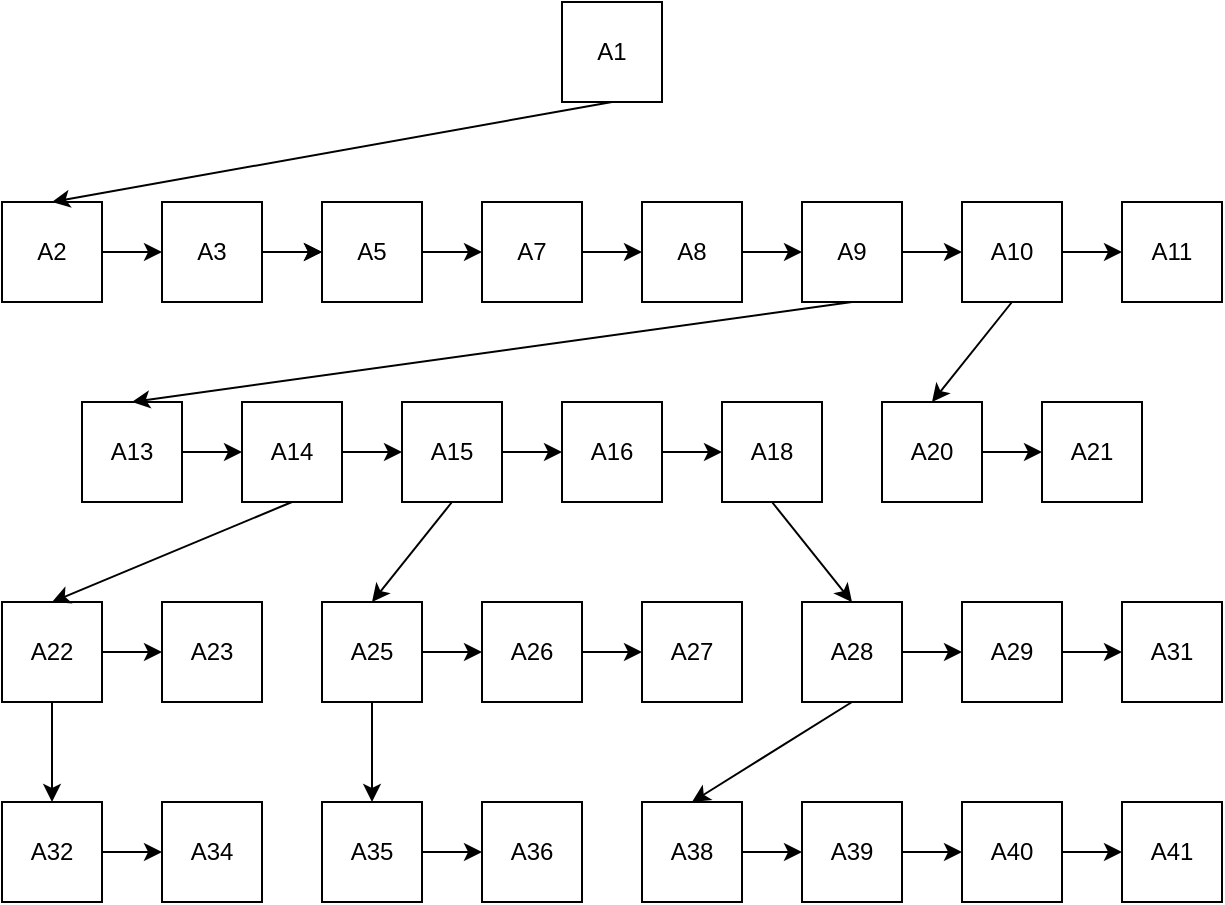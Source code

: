 <mxfile version="15.7.1" type="github">
  <diagram id="pqvs_DR59SyMPePzqnv_" name="Page-1">
    <mxGraphModel dx="1278" dy="489" grid="1" gridSize="10" guides="1" tooltips="1" connect="1" arrows="1" fold="1" page="1" pageScale="1" pageWidth="2336" pageHeight="1654" math="0" shadow="0">
      <root>
        <mxCell id="0" />
        <mxCell id="1" parent="0" />
        <mxCell id="ofF9UcVz3urmuUXSZ8fn-1" value="A1" style="whiteSpace=wrap;html=1;aspect=fixed;" vertex="1" parent="1">
          <mxGeometry x="340" y="140" width="50" height="50" as="geometry" />
        </mxCell>
        <mxCell id="ofF9UcVz3urmuUXSZ8fn-2" value="A2" style="whiteSpace=wrap;html=1;aspect=fixed;" vertex="1" parent="1">
          <mxGeometry x="60" y="240" width="50" height="50" as="geometry" />
        </mxCell>
        <mxCell id="ofF9UcVz3urmuUXSZ8fn-3" value="A9" style="whiteSpace=wrap;html=1;aspect=fixed;" vertex="1" parent="1">
          <mxGeometry x="460" y="240" width="50" height="50" as="geometry" />
        </mxCell>
        <mxCell id="ofF9UcVz3urmuUXSZ8fn-4" value="A10" style="whiteSpace=wrap;html=1;aspect=fixed;" vertex="1" parent="1">
          <mxGeometry x="540" y="240" width="50" height="50" as="geometry" />
        </mxCell>
        <mxCell id="ofF9UcVz3urmuUXSZ8fn-5" value="A11" style="whiteSpace=wrap;html=1;aspect=fixed;" vertex="1" parent="1">
          <mxGeometry x="620" y="240" width="50" height="50" as="geometry" />
        </mxCell>
        <mxCell id="ofF9UcVz3urmuUXSZ8fn-6" value="A8" style="whiteSpace=wrap;html=1;aspect=fixed;" vertex="1" parent="1">
          <mxGeometry x="380" y="240" width="50" height="50" as="geometry" />
        </mxCell>
        <mxCell id="ofF9UcVz3urmuUXSZ8fn-7" value="A7" style="whiteSpace=wrap;html=1;aspect=fixed;" vertex="1" parent="1">
          <mxGeometry x="300" y="240" width="50" height="50" as="geometry" />
        </mxCell>
        <mxCell id="ofF9UcVz3urmuUXSZ8fn-8" value="A5" style="whiteSpace=wrap;html=1;aspect=fixed;" vertex="1" parent="1">
          <mxGeometry x="220" y="240" width="50" height="50" as="geometry" />
        </mxCell>
        <mxCell id="ofF9UcVz3urmuUXSZ8fn-80" value="" style="edgeStyle=none;rounded=0;orthogonalLoop=1;jettySize=auto;html=1;" edge="1" parent="1" source="ofF9UcVz3urmuUXSZ8fn-9" target="ofF9UcVz3urmuUXSZ8fn-8">
          <mxGeometry relative="1" as="geometry" />
        </mxCell>
        <mxCell id="ofF9UcVz3urmuUXSZ8fn-9" value="A3" style="whiteSpace=wrap;html=1;aspect=fixed;" vertex="1" parent="1">
          <mxGeometry x="140" y="240" width="50" height="50" as="geometry" />
        </mxCell>
        <mxCell id="ofF9UcVz3urmuUXSZ8fn-20" value="A21" style="whiteSpace=wrap;html=1;aspect=fixed;" vertex="1" parent="1">
          <mxGeometry x="580" y="340" width="50" height="50" as="geometry" />
        </mxCell>
        <mxCell id="ofF9UcVz3urmuUXSZ8fn-21" value="A13" style="whiteSpace=wrap;html=1;aspect=fixed;" vertex="1" parent="1">
          <mxGeometry x="100" y="340" width="50" height="50" as="geometry" />
        </mxCell>
        <mxCell id="ofF9UcVz3urmuUXSZ8fn-22" value="A14" style="whiteSpace=wrap;html=1;aspect=fixed;" vertex="1" parent="1">
          <mxGeometry x="180" y="340" width="50" height="50" as="geometry" />
        </mxCell>
        <mxCell id="ofF9UcVz3urmuUXSZ8fn-23" value="A15" style="whiteSpace=wrap;html=1;aspect=fixed;" vertex="1" parent="1">
          <mxGeometry x="260" y="340" width="50" height="50" as="geometry" />
        </mxCell>
        <mxCell id="ofF9UcVz3urmuUXSZ8fn-24" value="A20" style="whiteSpace=wrap;html=1;aspect=fixed;" vertex="1" parent="1">
          <mxGeometry x="500" y="340" width="50" height="50" as="geometry" />
        </mxCell>
        <mxCell id="ofF9UcVz3urmuUXSZ8fn-26" value="A18" style="whiteSpace=wrap;html=1;aspect=fixed;" vertex="1" parent="1">
          <mxGeometry x="420" y="340" width="50" height="50" as="geometry" />
        </mxCell>
        <mxCell id="ofF9UcVz3urmuUXSZ8fn-28" value="A16" style="whiteSpace=wrap;html=1;aspect=fixed;" vertex="1" parent="1">
          <mxGeometry x="340" y="340" width="50" height="50" as="geometry" />
        </mxCell>
        <mxCell id="ofF9UcVz3urmuUXSZ8fn-38" value="A22" style="whiteSpace=wrap;html=1;aspect=fixed;" vertex="1" parent="1">
          <mxGeometry x="60" y="440" width="50" height="50" as="geometry" />
        </mxCell>
        <mxCell id="ofF9UcVz3urmuUXSZ8fn-39" value="A23" style="whiteSpace=wrap;html=1;aspect=fixed;" vertex="1" parent="1">
          <mxGeometry x="140" y="440" width="50" height="50" as="geometry" />
        </mxCell>
        <mxCell id="ofF9UcVz3urmuUXSZ8fn-40" value="A25" style="whiteSpace=wrap;html=1;aspect=fixed;" vertex="1" parent="1">
          <mxGeometry x="220" y="440" width="50" height="50" as="geometry" />
        </mxCell>
        <mxCell id="ofF9UcVz3urmuUXSZ8fn-41" value="A26" style="whiteSpace=wrap;html=1;aspect=fixed;" vertex="1" parent="1">
          <mxGeometry x="300" y="440" width="50" height="50" as="geometry" />
        </mxCell>
        <mxCell id="ofF9UcVz3urmuUXSZ8fn-42" value="A27" style="whiteSpace=wrap;html=1;aspect=fixed;" vertex="1" parent="1">
          <mxGeometry x="380" y="440" width="50" height="50" as="geometry" />
        </mxCell>
        <mxCell id="ofF9UcVz3urmuUXSZ8fn-43" value="A28" style="whiteSpace=wrap;html=1;aspect=fixed;" vertex="1" parent="1">
          <mxGeometry x="460" y="440" width="50" height="50" as="geometry" />
        </mxCell>
        <mxCell id="ofF9UcVz3urmuUXSZ8fn-44" value="A29" style="whiteSpace=wrap;html=1;aspect=fixed;" vertex="1" parent="1">
          <mxGeometry x="540" y="440" width="50" height="50" as="geometry" />
        </mxCell>
        <mxCell id="ofF9UcVz3urmuUXSZ8fn-45" value="A31" style="whiteSpace=wrap;html=1;aspect=fixed;" vertex="1" parent="1">
          <mxGeometry x="620" y="440" width="50" height="50" as="geometry" />
        </mxCell>
        <mxCell id="ofF9UcVz3urmuUXSZ8fn-54" value="A35" style="whiteSpace=wrap;html=1;aspect=fixed;" vertex="1" parent="1">
          <mxGeometry x="220" y="540" width="50" height="50" as="geometry" />
        </mxCell>
        <mxCell id="ofF9UcVz3urmuUXSZ8fn-55" value="A32" style="whiteSpace=wrap;html=1;aspect=fixed;" vertex="1" parent="1">
          <mxGeometry x="60" y="540" width="50" height="50" as="geometry" />
        </mxCell>
        <mxCell id="ofF9UcVz3urmuUXSZ8fn-57" value="A34" style="whiteSpace=wrap;html=1;aspect=fixed;" vertex="1" parent="1">
          <mxGeometry x="140" y="540" width="50" height="50" as="geometry" />
        </mxCell>
        <mxCell id="ofF9UcVz3urmuUXSZ8fn-58" value="A40" style="whiteSpace=wrap;html=1;aspect=fixed;" vertex="1" parent="1">
          <mxGeometry x="540" y="540" width="50" height="50" as="geometry" />
        </mxCell>
        <mxCell id="ofF9UcVz3urmuUXSZ8fn-59" value="A39" style="whiteSpace=wrap;html=1;aspect=fixed;" vertex="1" parent="1">
          <mxGeometry x="460" y="540" width="50" height="50" as="geometry" />
        </mxCell>
        <mxCell id="ofF9UcVz3urmuUXSZ8fn-60" value="A36" style="whiteSpace=wrap;html=1;aspect=fixed;" vertex="1" parent="1">
          <mxGeometry x="300" y="540" width="50" height="50" as="geometry" />
        </mxCell>
        <mxCell id="ofF9UcVz3urmuUXSZ8fn-68" value="" style="endArrow=classic;html=1;rounded=0;exitX=0.5;exitY=1;exitDx=0;exitDy=0;entryX=0.5;entryY=0;entryDx=0;entryDy=0;" edge="1" parent="1" source="ofF9UcVz3urmuUXSZ8fn-1" target="ofF9UcVz3urmuUXSZ8fn-2">
          <mxGeometry width="50" height="50" relative="1" as="geometry">
            <mxPoint x="130" y="180" as="sourcePoint" />
            <mxPoint x="180" y="130" as="targetPoint" />
          </mxGeometry>
        </mxCell>
        <mxCell id="ofF9UcVz3urmuUXSZ8fn-69" value="" style="endArrow=classic;html=1;rounded=0;exitX=1;exitY=0.5;exitDx=0;exitDy=0;entryX=0;entryY=0.5;entryDx=0;entryDy=0;" edge="1" parent="1" source="ofF9UcVz3urmuUXSZ8fn-2" target="ofF9UcVz3urmuUXSZ8fn-9">
          <mxGeometry width="50" height="50" relative="1" as="geometry">
            <mxPoint x="50" y="210" as="sourcePoint" />
            <mxPoint x="100" y="160" as="targetPoint" />
          </mxGeometry>
        </mxCell>
        <mxCell id="ofF9UcVz3urmuUXSZ8fn-70" value="" style="endArrow=classic;html=1;rounded=0;exitX=1;exitY=0.5;exitDx=0;exitDy=0;entryX=0;entryY=0.5;entryDx=0;entryDy=0;" edge="1" parent="1" source="ofF9UcVz3urmuUXSZ8fn-9" target="ofF9UcVz3urmuUXSZ8fn-8">
          <mxGeometry width="50" height="50" relative="1" as="geometry">
            <mxPoint x="120" y="275" as="sourcePoint" />
            <mxPoint x="150" y="275" as="targetPoint" />
          </mxGeometry>
        </mxCell>
        <mxCell id="ofF9UcVz3urmuUXSZ8fn-71" value="" style="endArrow=classic;html=1;rounded=0;exitX=0.5;exitY=1;exitDx=0;exitDy=0;entryX=0.5;entryY=0;entryDx=0;entryDy=0;" edge="1" parent="1" source="ofF9UcVz3urmuUXSZ8fn-3" target="ofF9UcVz3urmuUXSZ8fn-21">
          <mxGeometry width="50" height="50" relative="1" as="geometry">
            <mxPoint x="40" y="220" as="sourcePoint" />
            <mxPoint x="90" y="170" as="targetPoint" />
          </mxGeometry>
        </mxCell>
        <mxCell id="ofF9UcVz3urmuUXSZ8fn-72" value="" style="endArrow=classic;html=1;rounded=0;exitX=0.5;exitY=1;exitDx=0;exitDy=0;entryX=0.5;entryY=0;entryDx=0;entryDy=0;" edge="1" parent="1" source="ofF9UcVz3urmuUXSZ8fn-4" target="ofF9UcVz3urmuUXSZ8fn-24">
          <mxGeometry width="50" height="50" relative="1" as="geometry">
            <mxPoint x="80" y="260" as="sourcePoint" />
            <mxPoint x="130" y="210" as="targetPoint" />
          </mxGeometry>
        </mxCell>
        <mxCell id="ofF9UcVz3urmuUXSZ8fn-73" value="" style="endArrow=classic;html=1;rounded=0;exitX=0.5;exitY=1;exitDx=0;exitDy=0;entryX=0.5;entryY=0;entryDx=0;entryDy=0;" edge="1" parent="1" source="ofF9UcVz3urmuUXSZ8fn-22" target="ofF9UcVz3urmuUXSZ8fn-38">
          <mxGeometry width="50" height="50" relative="1" as="geometry">
            <mxPoint y="480" as="sourcePoint" />
            <mxPoint x="50" y="430" as="targetPoint" />
          </mxGeometry>
        </mxCell>
        <mxCell id="ofF9UcVz3urmuUXSZ8fn-74" value="" style="endArrow=classic;html=1;rounded=0;exitX=0.5;exitY=1;exitDx=0;exitDy=0;entryX=0.5;entryY=0;entryDx=0;entryDy=0;" edge="1" parent="1" source="ofF9UcVz3urmuUXSZ8fn-23" target="ofF9UcVz3urmuUXSZ8fn-40">
          <mxGeometry width="50" height="50" relative="1" as="geometry">
            <mxPoint x="90" y="480" as="sourcePoint" />
            <mxPoint x="140" y="430" as="targetPoint" />
          </mxGeometry>
        </mxCell>
        <mxCell id="ofF9UcVz3urmuUXSZ8fn-75" value="" style="endArrow=classic;html=1;rounded=0;exitX=0.5;exitY=1;exitDx=0;exitDy=0;entryX=0.5;entryY=0;entryDx=0;entryDy=0;" edge="1" parent="1" source="ofF9UcVz3urmuUXSZ8fn-26" target="ofF9UcVz3urmuUXSZ8fn-43">
          <mxGeometry width="50" height="50" relative="1" as="geometry">
            <mxPoint x="360" y="450" as="sourcePoint" />
            <mxPoint x="410" y="400" as="targetPoint" />
          </mxGeometry>
        </mxCell>
        <mxCell id="ofF9UcVz3urmuUXSZ8fn-77" value="" style="endArrow=classic;html=1;rounded=0;exitX=0.5;exitY=1;exitDx=0;exitDy=0;entryX=0.5;entryY=0;entryDx=0;entryDy=0;" edge="1" parent="1" source="ofF9UcVz3urmuUXSZ8fn-38" target="ofF9UcVz3urmuUXSZ8fn-55">
          <mxGeometry width="50" height="50" relative="1" as="geometry">
            <mxPoint x="80" y="530" as="sourcePoint" />
            <mxPoint x="130" y="480" as="targetPoint" />
          </mxGeometry>
        </mxCell>
        <mxCell id="ofF9UcVz3urmuUXSZ8fn-78" value="" style="endArrow=classic;html=1;rounded=0;exitX=0.5;exitY=1;exitDx=0;exitDy=0;entryX=0.5;entryY=0;entryDx=0;entryDy=0;" edge="1" parent="1" source="ofF9UcVz3urmuUXSZ8fn-40" target="ofF9UcVz3urmuUXSZ8fn-54">
          <mxGeometry width="50" height="50" relative="1" as="geometry">
            <mxPoint x="230" y="550" as="sourcePoint" />
            <mxPoint x="280" y="500" as="targetPoint" />
          </mxGeometry>
        </mxCell>
        <mxCell id="ofF9UcVz3urmuUXSZ8fn-79" value="" style="endArrow=classic;html=1;rounded=0;exitX=0.5;exitY=1;exitDx=0;exitDy=0;entryX=0.5;entryY=0;entryDx=0;entryDy=0;" edge="1" parent="1" source="ofF9UcVz3urmuUXSZ8fn-43" target="ofF9UcVz3urmuUXSZ8fn-107">
          <mxGeometry width="50" height="50" relative="1" as="geometry">
            <mxPoint x="270" y="515" as="sourcePoint" />
            <mxPoint x="340.711" y="465" as="targetPoint" />
          </mxGeometry>
        </mxCell>
        <mxCell id="ofF9UcVz3urmuUXSZ8fn-82" value="" style="endArrow=classic;html=1;rounded=0;exitX=1;exitY=0.5;exitDx=0;exitDy=0;entryX=0;entryY=0.5;entryDx=0;entryDy=0;" edge="1" parent="1" source="ofF9UcVz3urmuUXSZ8fn-8" target="ofF9UcVz3urmuUXSZ8fn-7">
          <mxGeometry width="50" height="50" relative="1" as="geometry">
            <mxPoint x="810" y="280" as="sourcePoint" />
            <mxPoint x="490" y="170" as="targetPoint" />
          </mxGeometry>
        </mxCell>
        <mxCell id="ofF9UcVz3urmuUXSZ8fn-83" value="" style="endArrow=classic;html=1;rounded=0;exitX=1;exitY=0.5;exitDx=0;exitDy=0;entryX=0;entryY=0.5;entryDx=0;entryDy=0;" edge="1" parent="1" source="ofF9UcVz3urmuUXSZ8fn-7" target="ofF9UcVz3urmuUXSZ8fn-6">
          <mxGeometry width="50" height="50" relative="1" as="geometry">
            <mxPoint x="550" y="150" as="sourcePoint" />
            <mxPoint x="600" y="100" as="targetPoint" />
          </mxGeometry>
        </mxCell>
        <mxCell id="ofF9UcVz3urmuUXSZ8fn-84" value="" style="endArrow=classic;html=1;rounded=0;exitX=1;exitY=0.5;exitDx=0;exitDy=0;entryX=0;entryY=0.5;entryDx=0;entryDy=0;" edge="1" parent="1" source="ofF9UcVz3urmuUXSZ8fn-6" target="ofF9UcVz3urmuUXSZ8fn-3">
          <mxGeometry width="50" height="50" relative="1" as="geometry">
            <mxPoint x="510" y="180" as="sourcePoint" />
            <mxPoint x="560" y="130" as="targetPoint" />
          </mxGeometry>
        </mxCell>
        <mxCell id="ofF9UcVz3urmuUXSZ8fn-85" value="" style="endArrow=classic;html=1;rounded=0;exitX=1;exitY=0.5;exitDx=0;exitDy=0;entryX=0;entryY=0.5;entryDx=0;entryDy=0;" edge="1" parent="1" source="ofF9UcVz3urmuUXSZ8fn-3" target="ofF9UcVz3urmuUXSZ8fn-4">
          <mxGeometry width="50" height="50" relative="1" as="geometry">
            <mxPoint x="490" y="160" as="sourcePoint" />
            <mxPoint x="540" y="110" as="targetPoint" />
          </mxGeometry>
        </mxCell>
        <mxCell id="ofF9UcVz3urmuUXSZ8fn-86" value="" style="endArrow=classic;html=1;rounded=0;exitX=1;exitY=0.5;exitDx=0;exitDy=0;entryX=0;entryY=0.5;entryDx=0;entryDy=0;" edge="1" parent="1" source="ofF9UcVz3urmuUXSZ8fn-4" target="ofF9UcVz3urmuUXSZ8fn-5">
          <mxGeometry width="50" height="50" relative="1" as="geometry">
            <mxPoint x="640" y="190" as="sourcePoint" />
            <mxPoint x="690" y="140" as="targetPoint" />
          </mxGeometry>
        </mxCell>
        <mxCell id="ofF9UcVz3urmuUXSZ8fn-87" value="" style="endArrow=classic;html=1;rounded=0;exitX=1;exitY=0.5;exitDx=0;exitDy=0;entryX=0;entryY=0.5;entryDx=0;entryDy=0;" edge="1" parent="1" source="ofF9UcVz3urmuUXSZ8fn-24" target="ofF9UcVz3urmuUXSZ8fn-20">
          <mxGeometry width="50" height="50" relative="1" as="geometry">
            <mxPoint x="910" y="190" as="sourcePoint" />
            <mxPoint x="960" y="140" as="targetPoint" />
          </mxGeometry>
        </mxCell>
        <mxCell id="ofF9UcVz3urmuUXSZ8fn-88" value="" style="endArrow=classic;html=1;rounded=0;exitX=1;exitY=0.5;exitDx=0;exitDy=0;" edge="1" parent="1" source="ofF9UcVz3urmuUXSZ8fn-21">
          <mxGeometry width="50" height="50" relative="1" as="geometry">
            <mxPoint x="720" y="375" as="sourcePoint" />
            <mxPoint x="180" y="365" as="targetPoint" />
          </mxGeometry>
        </mxCell>
        <mxCell id="ofF9UcVz3urmuUXSZ8fn-89" value="" style="endArrow=classic;html=1;rounded=0;exitX=1;exitY=0.5;exitDx=0;exitDy=0;" edge="1" parent="1" source="ofF9UcVz3urmuUXSZ8fn-22" target="ofF9UcVz3urmuUXSZ8fn-23">
          <mxGeometry width="50" height="50" relative="1" as="geometry">
            <mxPoint x="270" y="410" as="sourcePoint" />
            <mxPoint x="320" y="360" as="targetPoint" />
          </mxGeometry>
        </mxCell>
        <mxCell id="ofF9UcVz3urmuUXSZ8fn-91" value="" style="endArrow=classic;html=1;rounded=0;exitX=1;exitY=0.5;exitDx=0;exitDy=0;" edge="1" parent="1" source="ofF9UcVz3urmuUXSZ8fn-23">
          <mxGeometry width="50" height="50" relative="1" as="geometry">
            <mxPoint x="1170" y="400" as="sourcePoint" />
            <mxPoint x="340" y="365" as="targetPoint" />
          </mxGeometry>
        </mxCell>
        <mxCell id="ofF9UcVz3urmuUXSZ8fn-92" value="" style="endArrow=classic;html=1;rounded=0;exitX=1;exitY=0.5;exitDx=0;exitDy=0;" edge="1" parent="1" source="ofF9UcVz3urmuUXSZ8fn-28">
          <mxGeometry width="50" height="50" relative="1" as="geometry">
            <mxPoint x="1160" y="390" as="sourcePoint" />
            <mxPoint x="420" y="365" as="targetPoint" />
          </mxGeometry>
        </mxCell>
        <mxCell id="ofF9UcVz3urmuUXSZ8fn-95" value="" style="endArrow=classic;html=1;rounded=0;exitX=1;exitY=0.5;exitDx=0;exitDy=0;" edge="1" parent="1" source="ofF9UcVz3urmuUXSZ8fn-38">
          <mxGeometry width="50" height="50" relative="1" as="geometry">
            <mxPoint x="1120" y="510" as="sourcePoint" />
            <mxPoint x="140" y="465" as="targetPoint" />
          </mxGeometry>
        </mxCell>
        <mxCell id="ofF9UcVz3urmuUXSZ8fn-96" value="" style="endArrow=classic;html=1;rounded=0;exitX=1;exitY=0.5;exitDx=0;exitDy=0;" edge="1" parent="1" source="ofF9UcVz3urmuUXSZ8fn-40">
          <mxGeometry width="50" height="50" relative="1" as="geometry">
            <mxPoint x="1120" y="530" as="sourcePoint" />
            <mxPoint x="300" y="465" as="targetPoint" />
          </mxGeometry>
        </mxCell>
        <mxCell id="ofF9UcVz3urmuUXSZ8fn-97" value="" style="endArrow=classic;html=1;rounded=0;exitX=1;exitY=0.5;exitDx=0;exitDy=0;" edge="1" parent="1" source="ofF9UcVz3urmuUXSZ8fn-41">
          <mxGeometry width="50" height="50" relative="1" as="geometry">
            <mxPoint x="1210" y="520" as="sourcePoint" />
            <mxPoint x="380" y="465" as="targetPoint" />
          </mxGeometry>
        </mxCell>
        <mxCell id="ofF9UcVz3urmuUXSZ8fn-98" value="" style="endArrow=classic;html=1;rounded=0;exitX=1;exitY=0.5;exitDx=0;exitDy=0;entryX=0;entryY=0.5;entryDx=0;entryDy=0;" edge="1" parent="1" source="ofF9UcVz3urmuUXSZ8fn-43" target="ofF9UcVz3urmuUXSZ8fn-44">
          <mxGeometry width="50" height="50" relative="1" as="geometry">
            <mxPoint x="980" y="530" as="sourcePoint" />
            <mxPoint x="1030" y="480" as="targetPoint" />
          </mxGeometry>
        </mxCell>
        <mxCell id="ofF9UcVz3urmuUXSZ8fn-99" value="" style="endArrow=classic;html=1;rounded=0;exitX=1;exitY=0.5;exitDx=0;exitDy=0;" edge="1" parent="1" source="ofF9UcVz3urmuUXSZ8fn-44">
          <mxGeometry width="50" height="50" relative="1" as="geometry">
            <mxPoint x="880" y="490" as="sourcePoint" />
            <mxPoint x="620" y="465" as="targetPoint" />
          </mxGeometry>
        </mxCell>
        <mxCell id="ofF9UcVz3urmuUXSZ8fn-103" value="" style="endArrow=classic;html=1;rounded=0;exitX=1;exitY=0.5;exitDx=0;exitDy=0;entryX=0;entryY=0.5;entryDx=0;entryDy=0;" edge="1" parent="1" target="ofF9UcVz3urmuUXSZ8fn-57">
          <mxGeometry width="50" height="50" relative="1" as="geometry">
            <mxPoint x="110" y="565" as="sourcePoint" />
            <mxPoint x="100" y="630" as="targetPoint" />
          </mxGeometry>
        </mxCell>
        <mxCell id="ofF9UcVz3urmuUXSZ8fn-104" value="" style="endArrow=classic;html=1;rounded=0;exitX=1;exitY=0.5;exitDx=0;exitDy=0;entryX=0;entryY=0.5;entryDx=0;entryDy=0;" edge="1" parent="1" source="ofF9UcVz3urmuUXSZ8fn-54" target="ofF9UcVz3urmuUXSZ8fn-60">
          <mxGeometry width="50" height="50" relative="1" as="geometry">
            <mxPoint x="230" y="690" as="sourcePoint" />
            <mxPoint x="280" y="640" as="targetPoint" />
          </mxGeometry>
        </mxCell>
        <mxCell id="ofF9UcVz3urmuUXSZ8fn-105" value="" style="endArrow=classic;html=1;rounded=0;exitX=1;exitY=0.5;exitDx=0;exitDy=0;entryX=0;entryY=0.5;entryDx=0;entryDy=0;" edge="1" parent="1" source="ofF9UcVz3urmuUXSZ8fn-59" target="ofF9UcVz3urmuUXSZ8fn-58">
          <mxGeometry width="50" height="50" relative="1" as="geometry">
            <mxPoint x="360" y="690" as="sourcePoint" />
            <mxPoint x="410" y="640" as="targetPoint" />
          </mxGeometry>
        </mxCell>
        <mxCell id="ofF9UcVz3urmuUXSZ8fn-107" value="A38" style="whiteSpace=wrap;html=1;aspect=fixed;" vertex="1" parent="1">
          <mxGeometry x="380" y="540" width="50" height="50" as="geometry" />
        </mxCell>
        <mxCell id="ofF9UcVz3urmuUXSZ8fn-108" value="" style="endArrow=classic;html=1;rounded=0;exitX=1;exitY=0.5;exitDx=0;exitDy=0;entryX=0;entryY=0.5;entryDx=0;entryDy=0;" edge="1" parent="1" source="ofF9UcVz3urmuUXSZ8fn-107" target="ofF9UcVz3urmuUXSZ8fn-59">
          <mxGeometry width="50" height="50" relative="1" as="geometry">
            <mxPoint x="390" y="660" as="sourcePoint" />
            <mxPoint x="440" y="610" as="targetPoint" />
          </mxGeometry>
        </mxCell>
        <mxCell id="ofF9UcVz3urmuUXSZ8fn-109" value="A41" style="whiteSpace=wrap;html=1;aspect=fixed;" vertex="1" parent="1">
          <mxGeometry x="620" y="540" width="50" height="50" as="geometry" />
        </mxCell>
        <mxCell id="ofF9UcVz3urmuUXSZ8fn-110" value="" style="endArrow=classic;html=1;rounded=0;exitX=1;exitY=0.5;exitDx=0;exitDy=0;entryX=0;entryY=0.5;entryDx=0;entryDy=0;" edge="1" parent="1" source="ofF9UcVz3urmuUXSZ8fn-58" target="ofF9UcVz3urmuUXSZ8fn-109">
          <mxGeometry width="50" height="50" relative="1" as="geometry">
            <mxPoint x="470" y="660" as="sourcePoint" />
            <mxPoint x="520" y="610" as="targetPoint" />
          </mxGeometry>
        </mxCell>
      </root>
    </mxGraphModel>
  </diagram>
</mxfile>
